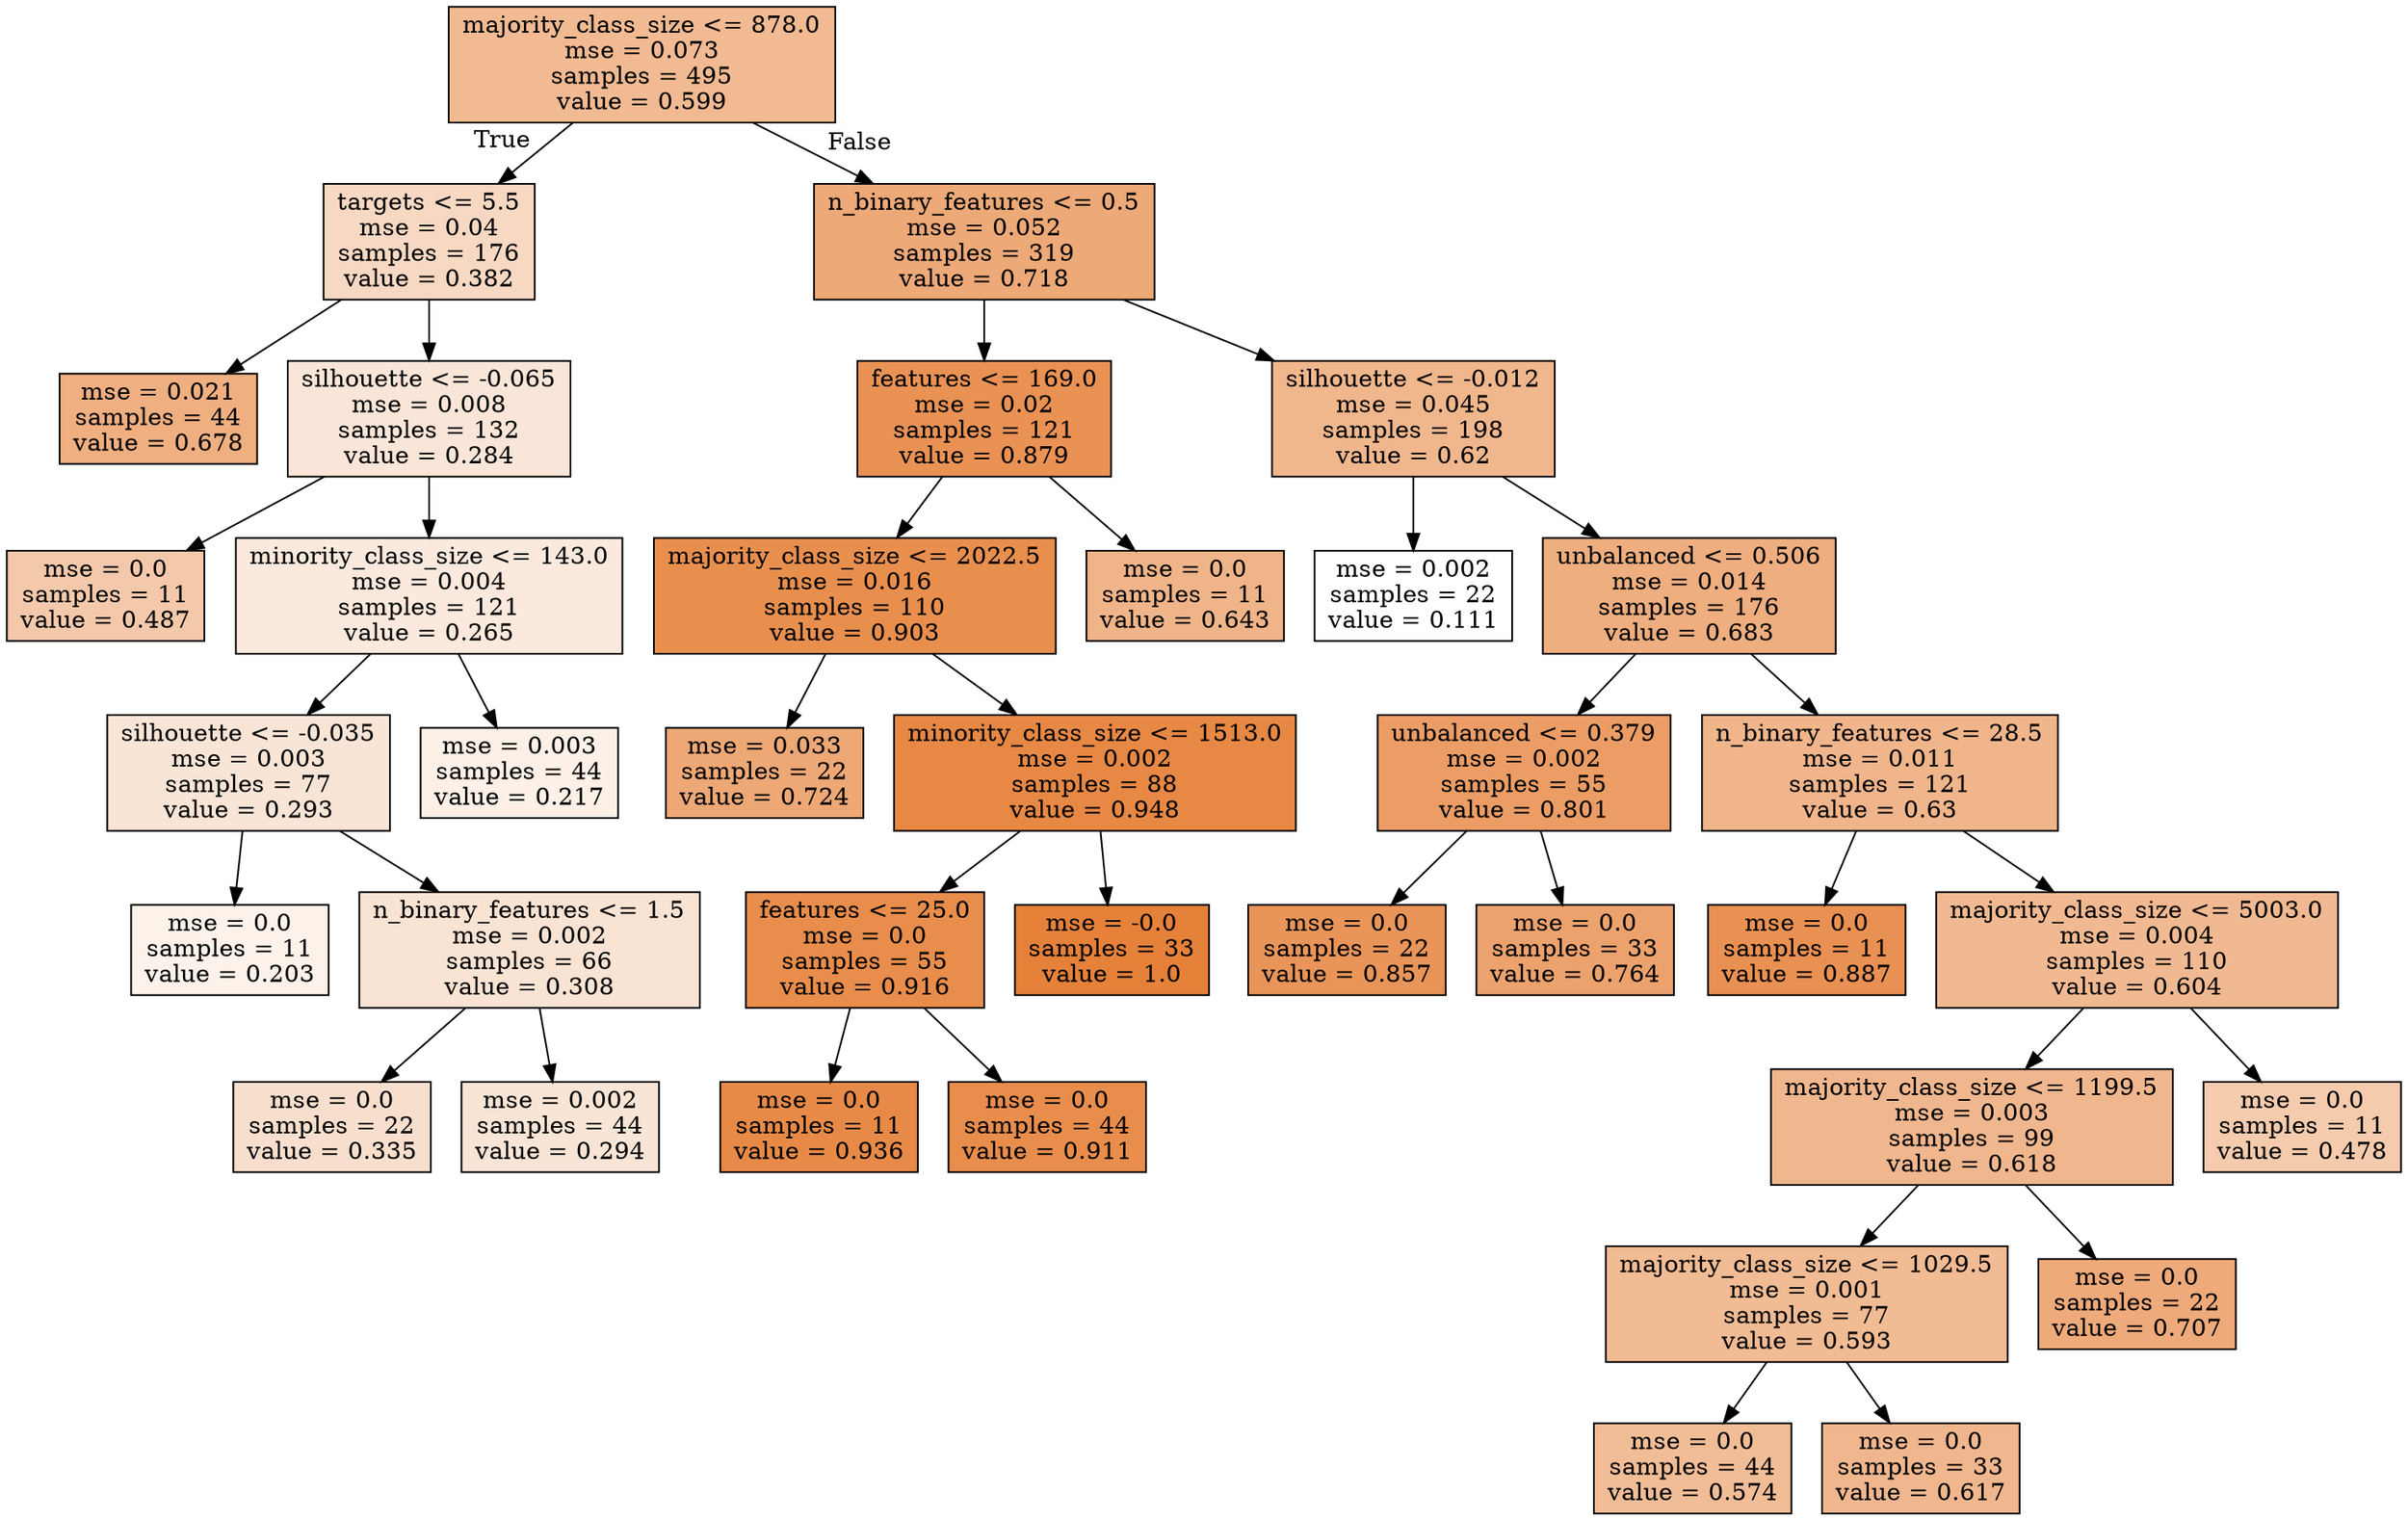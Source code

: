 digraph Tree {
node [shape=box, style="filled", color="black"] ;
0 [label="majority_class_size <= 878.0\nmse = 0.073\nsamples = 495\nvalue = 0.599", fillcolor="#e581398c"] ;
1 [label="targets <= 5.5\nmse = 0.04\nsamples = 176\nvalue = 0.382", fillcolor="#e581394e"] ;
0 -> 1 [labeldistance=2.5, labelangle=45, headlabel="True"] ;
2 [label="mse = 0.021\nsamples = 44\nvalue = 0.678", fillcolor="#e58139a2"] ;
1 -> 2 ;
3 [label="silhouette <= -0.065\nmse = 0.008\nsamples = 132\nvalue = 0.284", fillcolor="#e5813931"] ;
1 -> 3 ;
4 [label="mse = 0.0\nsamples = 11\nvalue = 0.487", fillcolor="#e581396c"] ;
3 -> 4 ;
5 [label="minority_class_size <= 143.0\nmse = 0.004\nsamples = 121\nvalue = 0.265", fillcolor="#e581392c"] ;
3 -> 5 ;
6 [label="silhouette <= -0.035\nmse = 0.003\nsamples = 77\nvalue = 0.293", fillcolor="#e5813934"] ;
5 -> 6 ;
7 [label="mse = 0.0\nsamples = 11\nvalue = 0.203", fillcolor="#e581391a"] ;
6 -> 7 ;
8 [label="n_binary_features <= 1.5\nmse = 0.002\nsamples = 66\nvalue = 0.308", fillcolor="#e5813938"] ;
6 -> 8 ;
9 [label="mse = 0.0\nsamples = 22\nvalue = 0.335", fillcolor="#e5813940"] ;
8 -> 9 ;
10 [label="mse = 0.002\nsamples = 44\nvalue = 0.294", fillcolor="#e5813934"] ;
8 -> 10 ;
11 [label="mse = 0.003\nsamples = 44\nvalue = 0.217", fillcolor="#e581391e"] ;
5 -> 11 ;
12 [label="n_binary_features <= 0.5\nmse = 0.052\nsamples = 319\nvalue = 0.718", fillcolor="#e58139ae"] ;
0 -> 12 [labeldistance=2.5, labelangle=-45, headlabel="False"] ;
13 [label="features <= 169.0\nmse = 0.02\nsamples = 121\nvalue = 0.879", fillcolor="#e58139dc"] ;
12 -> 13 ;
14 [label="majority_class_size <= 2022.5\nmse = 0.016\nsamples = 110\nvalue = 0.903", fillcolor="#e58139e3"] ;
13 -> 14 ;
15 [label="mse = 0.033\nsamples = 22\nvalue = 0.724", fillcolor="#e58139b0"] ;
14 -> 15 ;
16 [label="minority_class_size <= 1513.0\nmse = 0.002\nsamples = 88\nvalue = 0.948", fillcolor="#e58139f0"] ;
14 -> 16 ;
17 [label="features <= 25.0\nmse = 0.0\nsamples = 55\nvalue = 0.916", fillcolor="#e58139e7"] ;
16 -> 17 ;
18 [label="mse = 0.0\nsamples = 11\nvalue = 0.936", fillcolor="#e58139ed"] ;
17 -> 18 ;
19 [label="mse = 0.0\nsamples = 44\nvalue = 0.911", fillcolor="#e58139e6"] ;
17 -> 19 ;
20 [label="mse = -0.0\nsamples = 33\nvalue = 1.0", fillcolor="#e58139ff"] ;
16 -> 20 ;
21 [label="mse = 0.0\nsamples = 11\nvalue = 0.643", fillcolor="#e5813998"] ;
13 -> 21 ;
22 [label="silhouette <= -0.012\nmse = 0.045\nsamples = 198\nvalue = 0.62", fillcolor="#e5813992"] ;
12 -> 22 ;
23 [label="mse = 0.002\nsamples = 22\nvalue = 0.111", fillcolor="#e5813900"] ;
22 -> 23 ;
24 [label="unbalanced <= 0.506\nmse = 0.014\nsamples = 176\nvalue = 0.683", fillcolor="#e58139a4"] ;
22 -> 24 ;
25 [label="unbalanced <= 0.379\nmse = 0.002\nsamples = 55\nvalue = 0.801", fillcolor="#e58139c6"] ;
24 -> 25 ;
26 [label="mse = 0.0\nsamples = 22\nvalue = 0.857", fillcolor="#e58139d6"] ;
25 -> 26 ;
27 [label="mse = 0.0\nsamples = 33\nvalue = 0.764", fillcolor="#e58139bb"] ;
25 -> 27 ;
28 [label="n_binary_features <= 28.5\nmse = 0.011\nsamples = 121\nvalue = 0.63", fillcolor="#e5813995"] ;
24 -> 28 ;
29 [label="mse = 0.0\nsamples = 11\nvalue = 0.887", fillcolor="#e58139df"] ;
28 -> 29 ;
30 [label="majority_class_size <= 5003.0\nmse = 0.004\nsamples = 110\nvalue = 0.604", fillcolor="#e581398d"] ;
28 -> 30 ;
31 [label="majority_class_size <= 1199.5\nmse = 0.003\nsamples = 99\nvalue = 0.618", fillcolor="#e5813991"] ;
30 -> 31 ;
32 [label="majority_class_size <= 1029.5\nmse = 0.001\nsamples = 77\nvalue = 0.593", fillcolor="#e581398a"] ;
31 -> 32 ;
33 [label="mse = 0.0\nsamples = 44\nvalue = 0.574", fillcolor="#e5813985"] ;
32 -> 33 ;
34 [label="mse = 0.0\nsamples = 33\nvalue = 0.617", fillcolor="#e5813991"] ;
32 -> 34 ;
35 [label="mse = 0.0\nsamples = 22\nvalue = 0.707", fillcolor="#e58139ab"] ;
31 -> 35 ;
36 [label="mse = 0.0\nsamples = 11\nvalue = 0.478", fillcolor="#e5813969"] ;
30 -> 36 ;
}